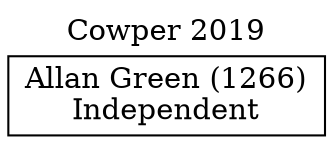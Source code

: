 // House preference flow
digraph "Allan Green (1266)_Cowper_2019" {
	graph [label="Cowper 2019" labelloc=t mclimit=10]
	node [shape=box]
	"Allan Green (1266)" [label="Allan Green (1266)
Independent"]
}
